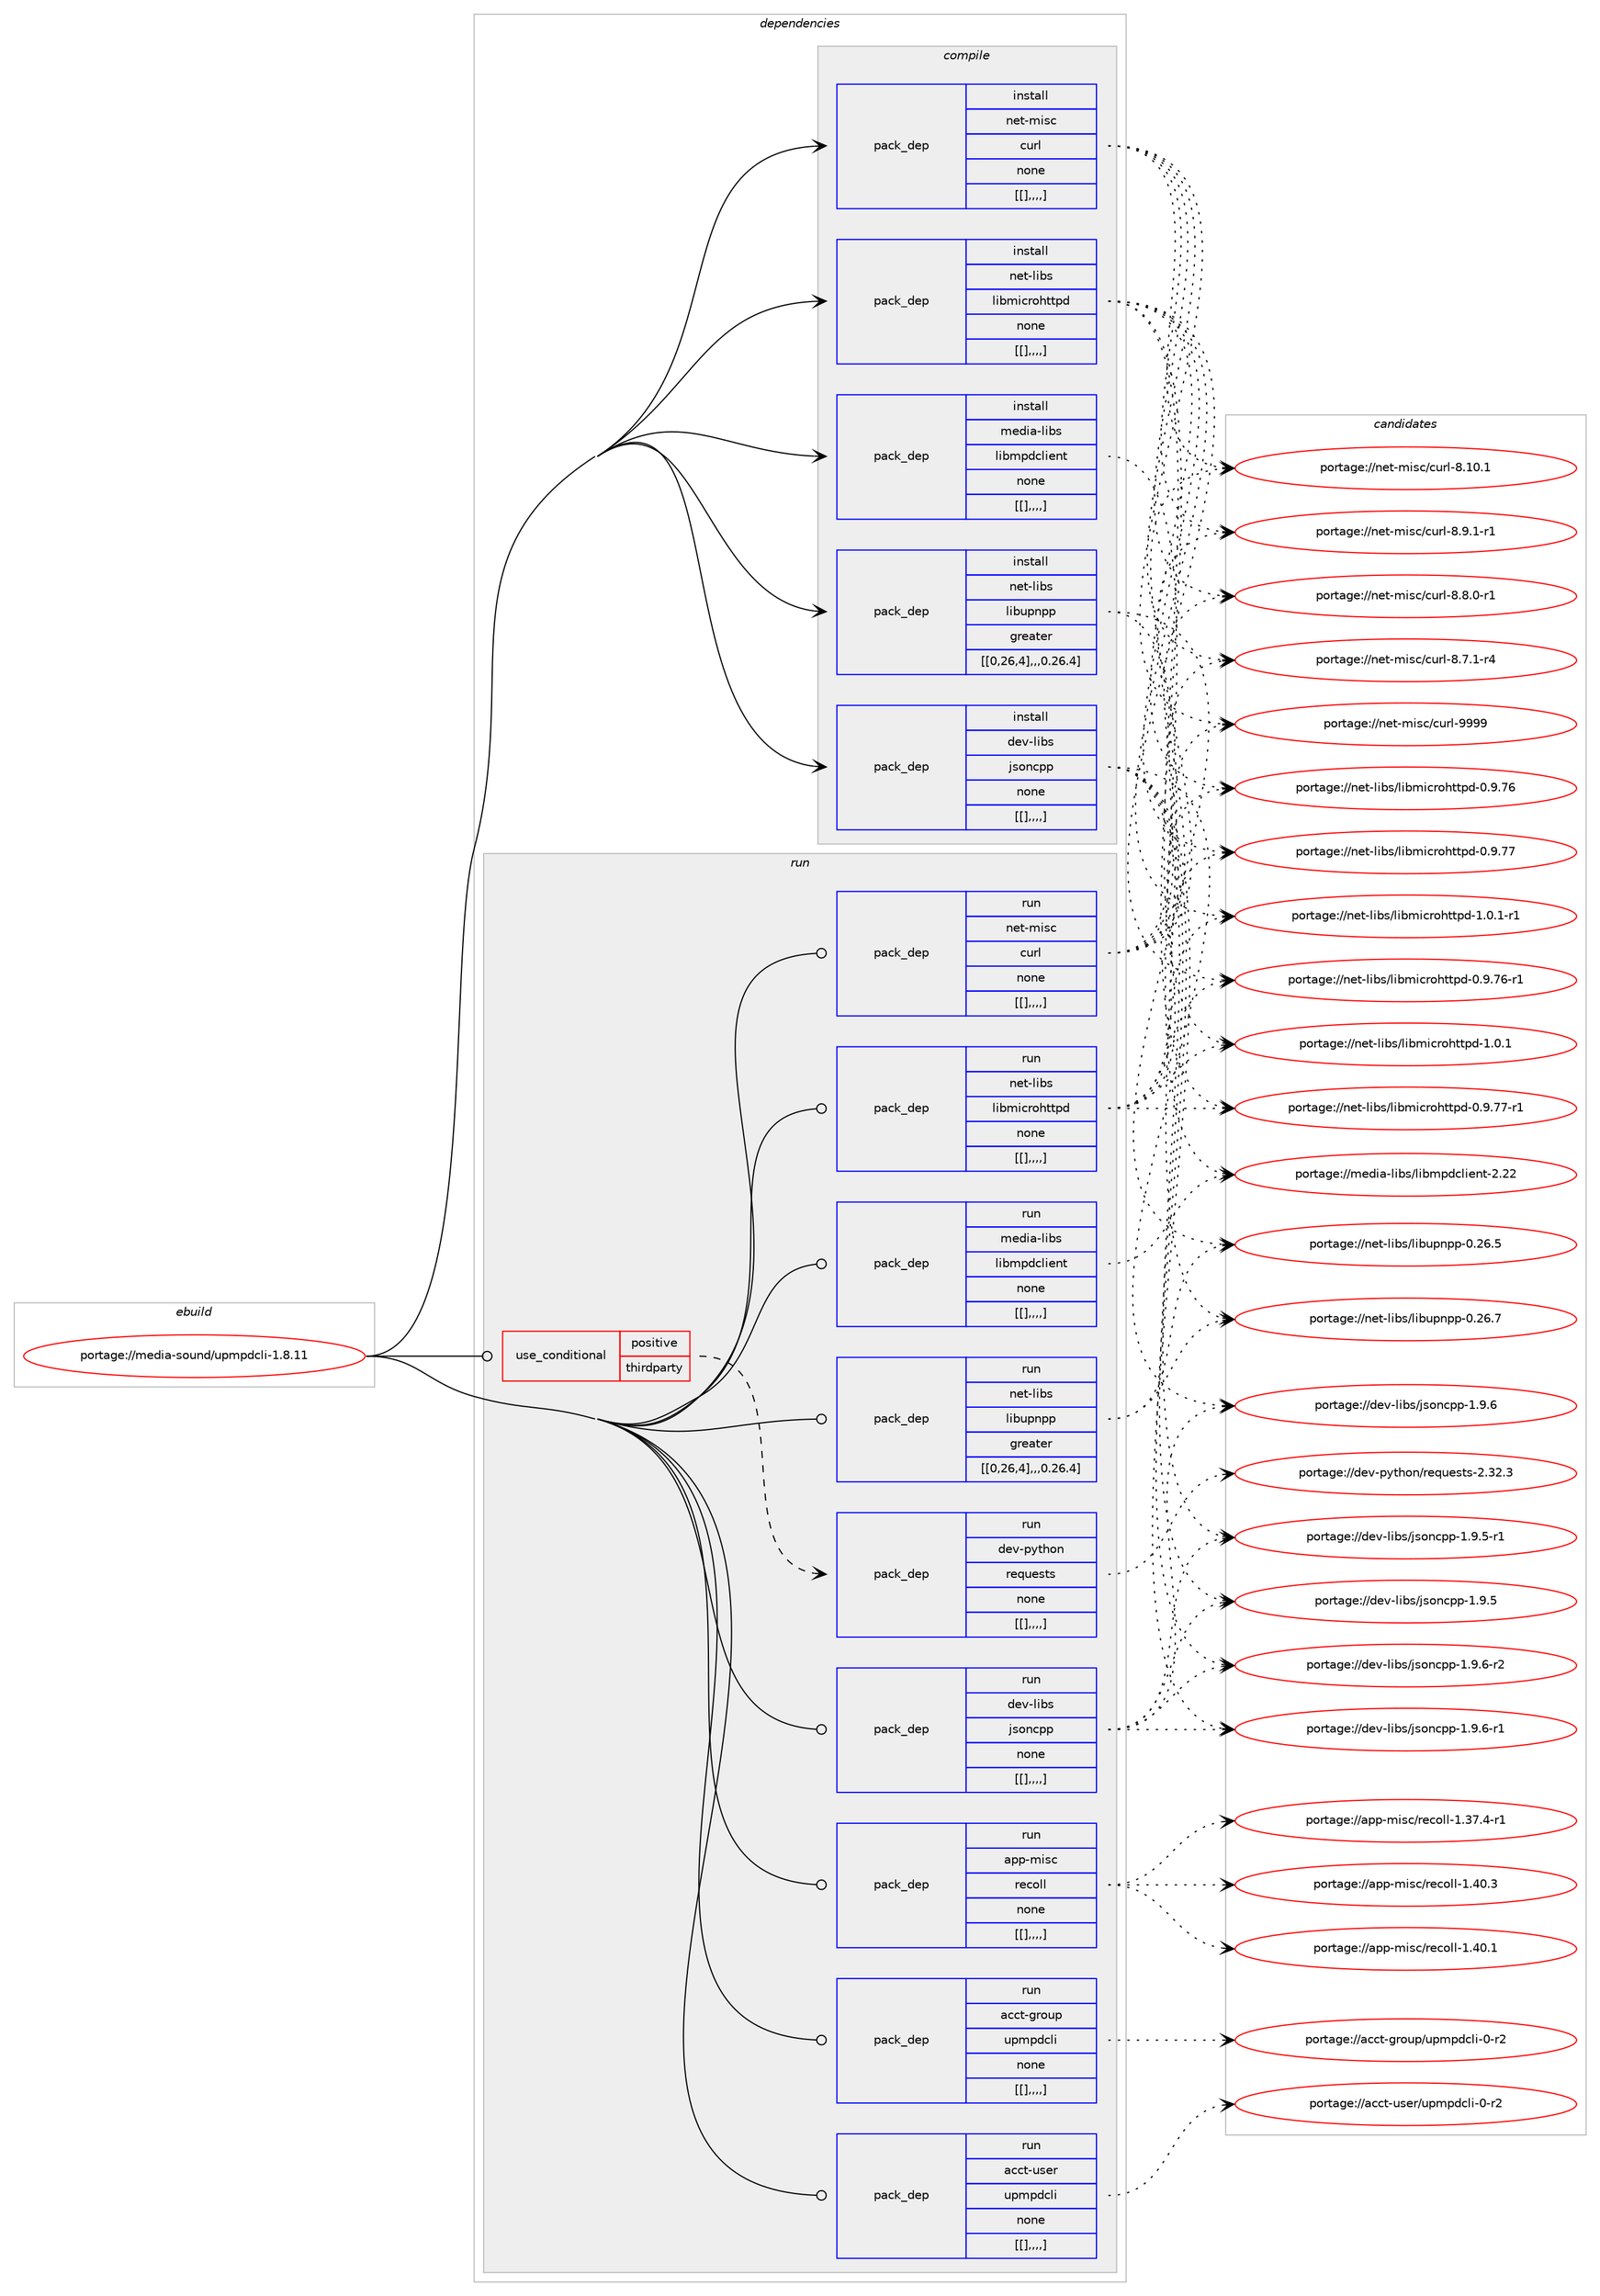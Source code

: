 digraph prolog {

# *************
# Graph options
# *************

newrank=true;
concentrate=true;
compound=true;
graph [rankdir=LR,fontname=Helvetica,fontsize=10,ranksep=1.5];#, ranksep=2.5, nodesep=0.2];
edge  [arrowhead=vee];
node  [fontname=Helvetica,fontsize=10];

# **********
# The ebuild
# **********

subgraph cluster_leftcol {
color=gray;
label=<<i>ebuild</i>>;
id [label="portage://media-sound/upmpdcli-1.8.11", color=red, width=4, href="../media-sound/upmpdcli-1.8.11.svg"];
}

# ****************
# The dependencies
# ****************

subgraph cluster_midcol {
color=gray;
label=<<i>dependencies</i>>;
subgraph cluster_compile {
fillcolor="#eeeeee";
style=filled;
label=<<i>compile</i>>;
subgraph pack253614 {
dependency343975 [label=<<TABLE BORDER="0" CELLBORDER="1" CELLSPACING="0" CELLPADDING="4" WIDTH="220"><TR><TD ROWSPAN="6" CELLPADDING="30">pack_dep</TD></TR><TR><TD WIDTH="110">install</TD></TR><TR><TD>dev-libs</TD></TR><TR><TD>jsoncpp</TD></TR><TR><TD>none</TD></TR><TR><TD>[[],,,,]</TD></TR></TABLE>>, shape=none, color=blue];
}
id:e -> dependency343975:w [weight=20,style="solid",arrowhead="vee"];
subgraph pack253632 {
dependency343979 [label=<<TABLE BORDER="0" CELLBORDER="1" CELLSPACING="0" CELLPADDING="4" WIDTH="220"><TR><TD ROWSPAN="6" CELLPADDING="30">pack_dep</TD></TR><TR><TD WIDTH="110">install</TD></TR><TR><TD>media-libs</TD></TR><TR><TD>libmpdclient</TD></TR><TR><TD>none</TD></TR><TR><TD>[[],,,,]</TD></TR></TABLE>>, shape=none, color=blue];
}
id:e -> dependency343979:w [weight=20,style="solid",arrowhead="vee"];
subgraph pack253645 {
dependency344019 [label=<<TABLE BORDER="0" CELLBORDER="1" CELLSPACING="0" CELLPADDING="4" WIDTH="220"><TR><TD ROWSPAN="6" CELLPADDING="30">pack_dep</TD></TR><TR><TD WIDTH="110">install</TD></TR><TR><TD>net-libs</TD></TR><TR><TD>libmicrohttpd</TD></TR><TR><TD>none</TD></TR><TR><TD>[[],,,,]</TD></TR></TABLE>>, shape=none, color=blue];
}
id:e -> dependency344019:w [weight=20,style="solid",arrowhead="vee"];
subgraph pack253675 {
dependency344099 [label=<<TABLE BORDER="0" CELLBORDER="1" CELLSPACING="0" CELLPADDING="4" WIDTH="220"><TR><TD ROWSPAN="6" CELLPADDING="30">pack_dep</TD></TR><TR><TD WIDTH="110">install</TD></TR><TR><TD>net-libs</TD></TR><TR><TD>libupnpp</TD></TR><TR><TD>greater</TD></TR><TR><TD>[[0,26,4],,,0.26.4]</TD></TR></TABLE>>, shape=none, color=blue];
}
id:e -> dependency344099:w [weight=20,style="solid",arrowhead="vee"];
subgraph pack253718 {
dependency344154 [label=<<TABLE BORDER="0" CELLBORDER="1" CELLSPACING="0" CELLPADDING="4" WIDTH="220"><TR><TD ROWSPAN="6" CELLPADDING="30">pack_dep</TD></TR><TR><TD WIDTH="110">install</TD></TR><TR><TD>net-misc</TD></TR><TR><TD>curl</TD></TR><TR><TD>none</TD></TR><TR><TD>[[],,,,]</TD></TR></TABLE>>, shape=none, color=blue];
}
id:e -> dependency344154:w [weight=20,style="solid",arrowhead="vee"];
}
subgraph cluster_compileandrun {
fillcolor="#eeeeee";
style=filled;
label=<<i>compile and run</i>>;
}
subgraph cluster_run {
fillcolor="#eeeeee";
style=filled;
label=<<i>run</i>>;
subgraph cond87635 {
dependency344181 [label=<<TABLE BORDER="0" CELLBORDER="1" CELLSPACING="0" CELLPADDING="4"><TR><TD ROWSPAN="3" CELLPADDING="10">use_conditional</TD></TR><TR><TD>positive</TD></TR><TR><TD>thirdparty</TD></TR></TABLE>>, shape=none, color=red];
subgraph pack253772 {
dependency344182 [label=<<TABLE BORDER="0" CELLBORDER="1" CELLSPACING="0" CELLPADDING="4" WIDTH="220"><TR><TD ROWSPAN="6" CELLPADDING="30">pack_dep</TD></TR><TR><TD WIDTH="110">run</TD></TR><TR><TD>dev-python</TD></TR><TR><TD>requests</TD></TR><TR><TD>none</TD></TR><TR><TD>[[],,,,]</TD></TR></TABLE>>, shape=none, color=blue];
}
dependency344181:e -> dependency344182:w [weight=20,style="dashed",arrowhead="vee"];
}
id:e -> dependency344181:w [weight=20,style="solid",arrowhead="odot"];
subgraph pack253818 {
dependency344238 [label=<<TABLE BORDER="0" CELLBORDER="1" CELLSPACING="0" CELLPADDING="4" WIDTH="220"><TR><TD ROWSPAN="6" CELLPADDING="30">pack_dep</TD></TR><TR><TD WIDTH="110">run</TD></TR><TR><TD>acct-group</TD></TR><TR><TD>upmpdcli</TD></TR><TR><TD>none</TD></TR><TR><TD>[[],,,,]</TD></TR></TABLE>>, shape=none, color=blue];
}
id:e -> dependency344238:w [weight=20,style="solid",arrowhead="odot"];
subgraph pack253823 {
dependency344322 [label=<<TABLE BORDER="0" CELLBORDER="1" CELLSPACING="0" CELLPADDING="4" WIDTH="220"><TR><TD ROWSPAN="6" CELLPADDING="30">pack_dep</TD></TR><TR><TD WIDTH="110">run</TD></TR><TR><TD>acct-user</TD></TR><TR><TD>upmpdcli</TD></TR><TR><TD>none</TD></TR><TR><TD>[[],,,,]</TD></TR></TABLE>>, shape=none, color=blue];
}
id:e -> dependency344322:w [weight=20,style="solid",arrowhead="odot"];
subgraph pack253889 {
dependency344375 [label=<<TABLE BORDER="0" CELLBORDER="1" CELLSPACING="0" CELLPADDING="4" WIDTH="220"><TR><TD ROWSPAN="6" CELLPADDING="30">pack_dep</TD></TR><TR><TD WIDTH="110">run</TD></TR><TR><TD>app-misc</TD></TR><TR><TD>recoll</TD></TR><TR><TD>none</TD></TR><TR><TD>[[],,,,]</TD></TR></TABLE>>, shape=none, color=blue];
}
id:e -> dependency344375:w [weight=20,style="solid",arrowhead="odot"];
subgraph pack253923 {
dependency344416 [label=<<TABLE BORDER="0" CELLBORDER="1" CELLSPACING="0" CELLPADDING="4" WIDTH="220"><TR><TD ROWSPAN="6" CELLPADDING="30">pack_dep</TD></TR><TR><TD WIDTH="110">run</TD></TR><TR><TD>dev-libs</TD></TR><TR><TD>jsoncpp</TD></TR><TR><TD>none</TD></TR><TR><TD>[[],,,,]</TD></TR></TABLE>>, shape=none, color=blue];
}
id:e -> dependency344416:w [weight=20,style="solid",arrowhead="odot"];
subgraph pack253952 {
dependency344442 [label=<<TABLE BORDER="0" CELLBORDER="1" CELLSPACING="0" CELLPADDING="4" WIDTH="220"><TR><TD ROWSPAN="6" CELLPADDING="30">pack_dep</TD></TR><TR><TD WIDTH="110">run</TD></TR><TR><TD>media-libs</TD></TR><TR><TD>libmpdclient</TD></TR><TR><TD>none</TD></TR><TR><TD>[[],,,,]</TD></TR></TABLE>>, shape=none, color=blue];
}
id:e -> dependency344442:w [weight=20,style="solid",arrowhead="odot"];
subgraph pack253994 {
dependency344483 [label=<<TABLE BORDER="0" CELLBORDER="1" CELLSPACING="0" CELLPADDING="4" WIDTH="220"><TR><TD ROWSPAN="6" CELLPADDING="30">pack_dep</TD></TR><TR><TD WIDTH="110">run</TD></TR><TR><TD>net-libs</TD></TR><TR><TD>libmicrohttpd</TD></TR><TR><TD>none</TD></TR><TR><TD>[[],,,,]</TD></TR></TABLE>>, shape=none, color=blue];
}
id:e -> dependency344483:w [weight=20,style="solid",arrowhead="odot"];
subgraph pack254000 {
dependency344487 [label=<<TABLE BORDER="0" CELLBORDER="1" CELLSPACING="0" CELLPADDING="4" WIDTH="220"><TR><TD ROWSPAN="6" CELLPADDING="30">pack_dep</TD></TR><TR><TD WIDTH="110">run</TD></TR><TR><TD>net-libs</TD></TR><TR><TD>libupnpp</TD></TR><TR><TD>greater</TD></TR><TR><TD>[[0,26,4],,,0.26.4]</TD></TR></TABLE>>, shape=none, color=blue];
}
id:e -> dependency344487:w [weight=20,style="solid",arrowhead="odot"];
subgraph pack254045 {
dependency344582 [label=<<TABLE BORDER="0" CELLBORDER="1" CELLSPACING="0" CELLPADDING="4" WIDTH="220"><TR><TD ROWSPAN="6" CELLPADDING="30">pack_dep</TD></TR><TR><TD WIDTH="110">run</TD></TR><TR><TD>net-misc</TD></TR><TR><TD>curl</TD></TR><TR><TD>none</TD></TR><TR><TD>[[],,,,]</TD></TR></TABLE>>, shape=none, color=blue];
}
id:e -> dependency344582:w [weight=20,style="solid",arrowhead="odot"];
}
}

# **************
# The candidates
# **************

subgraph cluster_choices {
rank=same;
color=gray;
label=<<i>candidates</i>>;

subgraph choice252929 {
color=black;
nodesep=1;
choice100101118451081059811547106115111110991121124549465746544511450 [label="portage://dev-libs/jsoncpp-1.9.6-r2", color=red, width=4,href="../dev-libs/jsoncpp-1.9.6-r2.svg"];
choice100101118451081059811547106115111110991121124549465746544511449 [label="portage://dev-libs/jsoncpp-1.9.6-r1", color=red, width=4,href="../dev-libs/jsoncpp-1.9.6-r1.svg"];
choice10010111845108105981154710611511111099112112454946574654 [label="portage://dev-libs/jsoncpp-1.9.6", color=red, width=4,href="../dev-libs/jsoncpp-1.9.6.svg"];
choice100101118451081059811547106115111110991121124549465746534511449 [label="portage://dev-libs/jsoncpp-1.9.5-r1", color=red, width=4,href="../dev-libs/jsoncpp-1.9.5-r1.svg"];
choice10010111845108105981154710611511111099112112454946574653 [label="portage://dev-libs/jsoncpp-1.9.5", color=red, width=4,href="../dev-libs/jsoncpp-1.9.5.svg"];
dependency343975:e -> choice100101118451081059811547106115111110991121124549465746544511450:w [style=dotted,weight="100"];
dependency343975:e -> choice100101118451081059811547106115111110991121124549465746544511449:w [style=dotted,weight="100"];
dependency343975:e -> choice10010111845108105981154710611511111099112112454946574654:w [style=dotted,weight="100"];
dependency343975:e -> choice100101118451081059811547106115111110991121124549465746534511449:w [style=dotted,weight="100"];
dependency343975:e -> choice10010111845108105981154710611511111099112112454946574653:w [style=dotted,weight="100"];
}
subgraph choice252950 {
color=black;
nodesep=1;
choice1091011001059745108105981154710810598109112100991081051011101164550465050 [label="portage://media-libs/libmpdclient-2.22", color=red, width=4,href="../media-libs/libmpdclient-2.22.svg"];
dependency343979:e -> choice1091011001059745108105981154710810598109112100991081051011101164550465050:w [style=dotted,weight="100"];
}
subgraph choice252988 {
color=black;
nodesep=1;
choice11010111645108105981154710810598109105991141111041161161121004549464846494511449 [label="portage://net-libs/libmicrohttpd-1.0.1-r1", color=red, width=4,href="../net-libs/libmicrohttpd-1.0.1-r1.svg"];
choice1101011164510810598115471081059810910599114111104116116112100454946484649 [label="portage://net-libs/libmicrohttpd-1.0.1", color=red, width=4,href="../net-libs/libmicrohttpd-1.0.1.svg"];
choice1101011164510810598115471081059810910599114111104116116112100454846574655554511449 [label="portage://net-libs/libmicrohttpd-0.9.77-r1", color=red, width=4,href="../net-libs/libmicrohttpd-0.9.77-r1.svg"];
choice110101116451081059811547108105981091059911411110411611611210045484657465555 [label="portage://net-libs/libmicrohttpd-0.9.77", color=red, width=4,href="../net-libs/libmicrohttpd-0.9.77.svg"];
choice1101011164510810598115471081059810910599114111104116116112100454846574655544511449 [label="portage://net-libs/libmicrohttpd-0.9.76-r1", color=red, width=4,href="../net-libs/libmicrohttpd-0.9.76-r1.svg"];
choice110101116451081059811547108105981091059911411110411611611210045484657465554 [label="portage://net-libs/libmicrohttpd-0.9.76", color=red, width=4,href="../net-libs/libmicrohttpd-0.9.76.svg"];
dependency344019:e -> choice11010111645108105981154710810598109105991141111041161161121004549464846494511449:w [style=dotted,weight="100"];
dependency344019:e -> choice1101011164510810598115471081059810910599114111104116116112100454946484649:w [style=dotted,weight="100"];
dependency344019:e -> choice1101011164510810598115471081059810910599114111104116116112100454846574655554511449:w [style=dotted,weight="100"];
dependency344019:e -> choice110101116451081059811547108105981091059911411110411611611210045484657465555:w [style=dotted,weight="100"];
dependency344019:e -> choice1101011164510810598115471081059810910599114111104116116112100454846574655544511449:w [style=dotted,weight="100"];
dependency344019:e -> choice110101116451081059811547108105981091059911411110411611611210045484657465554:w [style=dotted,weight="100"];
}
subgraph choice252994 {
color=black;
nodesep=1;
choice1101011164510810598115471081059811711211011211245484650544655 [label="portage://net-libs/libupnpp-0.26.7", color=red, width=4,href="../net-libs/libupnpp-0.26.7.svg"];
choice1101011164510810598115471081059811711211011211245484650544653 [label="portage://net-libs/libupnpp-0.26.5", color=red, width=4,href="../net-libs/libupnpp-0.26.5.svg"];
dependency344099:e -> choice1101011164510810598115471081059811711211011211245484650544655:w [style=dotted,weight="100"];
dependency344099:e -> choice1101011164510810598115471081059811711211011211245484650544653:w [style=dotted,weight="100"];
}
subgraph choice253024 {
color=black;
nodesep=1;
choice110101116451091051159947991171141084557575757 [label="portage://net-misc/curl-9999", color=red, width=4,href="../net-misc/curl-9999.svg"];
choice1101011164510910511599479911711410845564649484649 [label="portage://net-misc/curl-8.10.1", color=red, width=4,href="../net-misc/curl-8.10.1.svg"];
choice110101116451091051159947991171141084556465746494511449 [label="portage://net-misc/curl-8.9.1-r1", color=red, width=4,href="../net-misc/curl-8.9.1-r1.svg"];
choice110101116451091051159947991171141084556465646484511449 [label="portage://net-misc/curl-8.8.0-r1", color=red, width=4,href="../net-misc/curl-8.8.0-r1.svg"];
choice110101116451091051159947991171141084556465546494511452 [label="portage://net-misc/curl-8.7.1-r4", color=red, width=4,href="../net-misc/curl-8.7.1-r4.svg"];
dependency344154:e -> choice110101116451091051159947991171141084557575757:w [style=dotted,weight="100"];
dependency344154:e -> choice1101011164510910511599479911711410845564649484649:w [style=dotted,weight="100"];
dependency344154:e -> choice110101116451091051159947991171141084556465746494511449:w [style=dotted,weight="100"];
dependency344154:e -> choice110101116451091051159947991171141084556465646484511449:w [style=dotted,weight="100"];
dependency344154:e -> choice110101116451091051159947991171141084556465546494511452:w [style=dotted,weight="100"];
}
subgraph choice253028 {
color=black;
nodesep=1;
choice100101118451121211161041111104711410111311710111511611545504651504651 [label="portage://dev-python/requests-2.32.3", color=red, width=4,href="../dev-python/requests-2.32.3.svg"];
dependency344182:e -> choice100101118451121211161041111104711410111311710111511611545504651504651:w [style=dotted,weight="100"];
}
subgraph choice253031 {
color=black;
nodesep=1;
choice97999911645103114111117112471171121091121009910810545484511450 [label="portage://acct-group/upmpdcli-0-r2", color=red, width=4,href="../acct-group/upmpdcli-0-r2.svg"];
dependency344238:e -> choice97999911645103114111117112471171121091121009910810545484511450:w [style=dotted,weight="100"];
}
subgraph choice253041 {
color=black;
nodesep=1;
choice97999911645117115101114471171121091121009910810545484511450 [label="portage://acct-user/upmpdcli-0-r2", color=red, width=4,href="../acct-user/upmpdcli-0-r2.svg"];
dependency344322:e -> choice97999911645117115101114471171121091121009910810545484511450:w [style=dotted,weight="100"];
}
subgraph choice253043 {
color=black;
nodesep=1;
choice971121124510910511599471141019911110810845494652484651 [label="portage://app-misc/recoll-1.40.3", color=red, width=4,href="../app-misc/recoll-1.40.3.svg"];
choice971121124510910511599471141019911110810845494652484649 [label="portage://app-misc/recoll-1.40.1", color=red, width=4,href="../app-misc/recoll-1.40.1.svg"];
choice9711211245109105115994711410199111108108454946515546524511449 [label="portage://app-misc/recoll-1.37.4-r1", color=red, width=4,href="../app-misc/recoll-1.37.4-r1.svg"];
dependency344375:e -> choice971121124510910511599471141019911110810845494652484651:w [style=dotted,weight="100"];
dependency344375:e -> choice971121124510910511599471141019911110810845494652484649:w [style=dotted,weight="100"];
dependency344375:e -> choice9711211245109105115994711410199111108108454946515546524511449:w [style=dotted,weight="100"];
}
subgraph choice253046 {
color=black;
nodesep=1;
choice100101118451081059811547106115111110991121124549465746544511450 [label="portage://dev-libs/jsoncpp-1.9.6-r2", color=red, width=4,href="../dev-libs/jsoncpp-1.9.6-r2.svg"];
choice100101118451081059811547106115111110991121124549465746544511449 [label="portage://dev-libs/jsoncpp-1.9.6-r1", color=red, width=4,href="../dev-libs/jsoncpp-1.9.6-r1.svg"];
choice10010111845108105981154710611511111099112112454946574654 [label="portage://dev-libs/jsoncpp-1.9.6", color=red, width=4,href="../dev-libs/jsoncpp-1.9.6.svg"];
choice100101118451081059811547106115111110991121124549465746534511449 [label="portage://dev-libs/jsoncpp-1.9.5-r1", color=red, width=4,href="../dev-libs/jsoncpp-1.9.5-r1.svg"];
choice10010111845108105981154710611511111099112112454946574653 [label="portage://dev-libs/jsoncpp-1.9.5", color=red, width=4,href="../dev-libs/jsoncpp-1.9.5.svg"];
dependency344416:e -> choice100101118451081059811547106115111110991121124549465746544511450:w [style=dotted,weight="100"];
dependency344416:e -> choice100101118451081059811547106115111110991121124549465746544511449:w [style=dotted,weight="100"];
dependency344416:e -> choice10010111845108105981154710611511111099112112454946574654:w [style=dotted,weight="100"];
dependency344416:e -> choice100101118451081059811547106115111110991121124549465746534511449:w [style=dotted,weight="100"];
dependency344416:e -> choice10010111845108105981154710611511111099112112454946574653:w [style=dotted,weight="100"];
}
subgraph choice253067 {
color=black;
nodesep=1;
choice1091011001059745108105981154710810598109112100991081051011101164550465050 [label="portage://media-libs/libmpdclient-2.22", color=red, width=4,href="../media-libs/libmpdclient-2.22.svg"];
dependency344442:e -> choice1091011001059745108105981154710810598109112100991081051011101164550465050:w [style=dotted,weight="100"];
}
subgraph choice253174 {
color=black;
nodesep=1;
choice11010111645108105981154710810598109105991141111041161161121004549464846494511449 [label="portage://net-libs/libmicrohttpd-1.0.1-r1", color=red, width=4,href="../net-libs/libmicrohttpd-1.0.1-r1.svg"];
choice1101011164510810598115471081059810910599114111104116116112100454946484649 [label="portage://net-libs/libmicrohttpd-1.0.1", color=red, width=4,href="../net-libs/libmicrohttpd-1.0.1.svg"];
choice1101011164510810598115471081059810910599114111104116116112100454846574655554511449 [label="portage://net-libs/libmicrohttpd-0.9.77-r1", color=red, width=4,href="../net-libs/libmicrohttpd-0.9.77-r1.svg"];
choice110101116451081059811547108105981091059911411110411611611210045484657465555 [label="portage://net-libs/libmicrohttpd-0.9.77", color=red, width=4,href="../net-libs/libmicrohttpd-0.9.77.svg"];
choice1101011164510810598115471081059810910599114111104116116112100454846574655544511449 [label="portage://net-libs/libmicrohttpd-0.9.76-r1", color=red, width=4,href="../net-libs/libmicrohttpd-0.9.76-r1.svg"];
choice110101116451081059811547108105981091059911411110411611611210045484657465554 [label="portage://net-libs/libmicrohttpd-0.9.76", color=red, width=4,href="../net-libs/libmicrohttpd-0.9.76.svg"];
dependency344483:e -> choice11010111645108105981154710810598109105991141111041161161121004549464846494511449:w [style=dotted,weight="100"];
dependency344483:e -> choice1101011164510810598115471081059810910599114111104116116112100454946484649:w [style=dotted,weight="100"];
dependency344483:e -> choice1101011164510810598115471081059810910599114111104116116112100454846574655554511449:w [style=dotted,weight="100"];
dependency344483:e -> choice110101116451081059811547108105981091059911411110411611611210045484657465555:w [style=dotted,weight="100"];
dependency344483:e -> choice1101011164510810598115471081059810910599114111104116116112100454846574655544511449:w [style=dotted,weight="100"];
dependency344483:e -> choice110101116451081059811547108105981091059911411110411611611210045484657465554:w [style=dotted,weight="100"];
}
subgraph choice253202 {
color=black;
nodesep=1;
choice1101011164510810598115471081059811711211011211245484650544655 [label="portage://net-libs/libupnpp-0.26.7", color=red, width=4,href="../net-libs/libupnpp-0.26.7.svg"];
choice1101011164510810598115471081059811711211011211245484650544653 [label="portage://net-libs/libupnpp-0.26.5", color=red, width=4,href="../net-libs/libupnpp-0.26.5.svg"];
dependency344487:e -> choice1101011164510810598115471081059811711211011211245484650544655:w [style=dotted,weight="100"];
dependency344487:e -> choice1101011164510810598115471081059811711211011211245484650544653:w [style=dotted,weight="100"];
}
subgraph choice253214 {
color=black;
nodesep=1;
choice110101116451091051159947991171141084557575757 [label="portage://net-misc/curl-9999", color=red, width=4,href="../net-misc/curl-9999.svg"];
choice1101011164510910511599479911711410845564649484649 [label="portage://net-misc/curl-8.10.1", color=red, width=4,href="../net-misc/curl-8.10.1.svg"];
choice110101116451091051159947991171141084556465746494511449 [label="portage://net-misc/curl-8.9.1-r1", color=red, width=4,href="../net-misc/curl-8.9.1-r1.svg"];
choice110101116451091051159947991171141084556465646484511449 [label="portage://net-misc/curl-8.8.0-r1", color=red, width=4,href="../net-misc/curl-8.8.0-r1.svg"];
choice110101116451091051159947991171141084556465546494511452 [label="portage://net-misc/curl-8.7.1-r4", color=red, width=4,href="../net-misc/curl-8.7.1-r4.svg"];
dependency344582:e -> choice110101116451091051159947991171141084557575757:w [style=dotted,weight="100"];
dependency344582:e -> choice1101011164510910511599479911711410845564649484649:w [style=dotted,weight="100"];
dependency344582:e -> choice110101116451091051159947991171141084556465746494511449:w [style=dotted,weight="100"];
dependency344582:e -> choice110101116451091051159947991171141084556465646484511449:w [style=dotted,weight="100"];
dependency344582:e -> choice110101116451091051159947991171141084556465546494511452:w [style=dotted,weight="100"];
}
}

}

